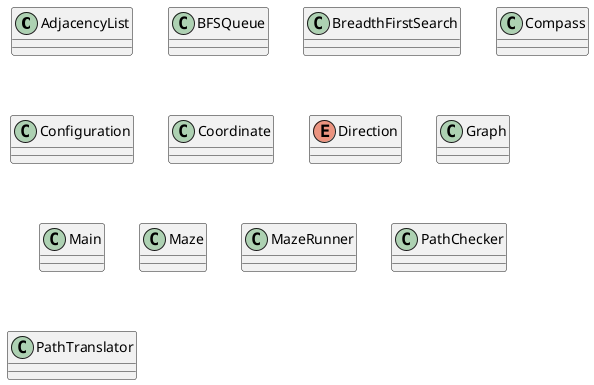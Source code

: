 @startuml umlDiagram

class AdjacencyList
class BFSQueue
class BreadthFirstSearch
class Compass
class Configuration
class Coordinate
enum Direction
class Graph
class Main
class Maze
class MazeRunner
class PathChecker
class PathTranslator




@enduml